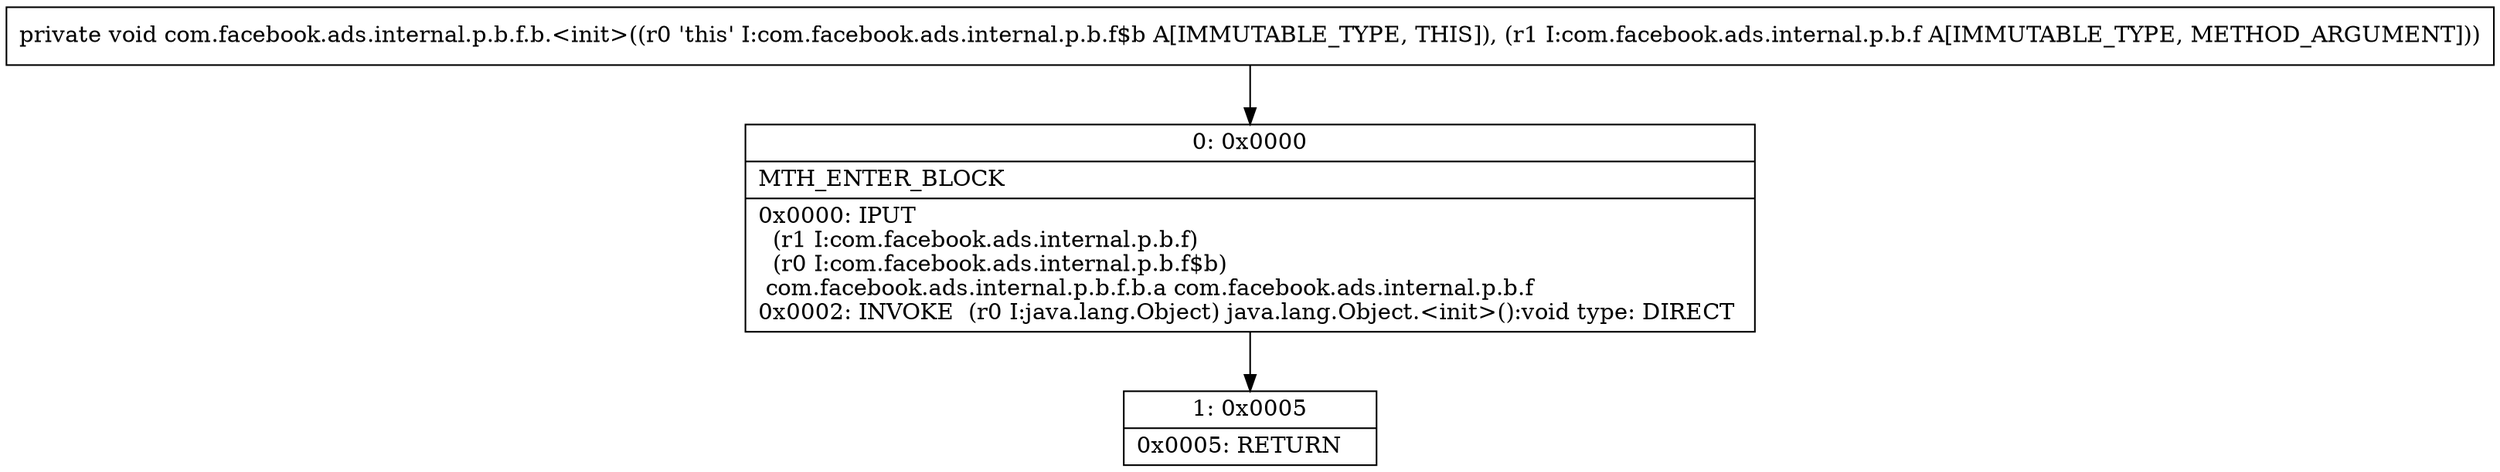 digraph "CFG forcom.facebook.ads.internal.p.b.f.b.\<init\>(Lcom\/facebook\/ads\/internal\/p\/b\/f;)V" {
Node_0 [shape=record,label="{0\:\ 0x0000|MTH_ENTER_BLOCK\l|0x0000: IPUT  \l  (r1 I:com.facebook.ads.internal.p.b.f)\l  (r0 I:com.facebook.ads.internal.p.b.f$b)\l com.facebook.ads.internal.p.b.f.b.a com.facebook.ads.internal.p.b.f \l0x0002: INVOKE  (r0 I:java.lang.Object) java.lang.Object.\<init\>():void type: DIRECT \l}"];
Node_1 [shape=record,label="{1\:\ 0x0005|0x0005: RETURN   \l}"];
MethodNode[shape=record,label="{private void com.facebook.ads.internal.p.b.f.b.\<init\>((r0 'this' I:com.facebook.ads.internal.p.b.f$b A[IMMUTABLE_TYPE, THIS]), (r1 I:com.facebook.ads.internal.p.b.f A[IMMUTABLE_TYPE, METHOD_ARGUMENT])) }"];
MethodNode -> Node_0;
Node_0 -> Node_1;
}

